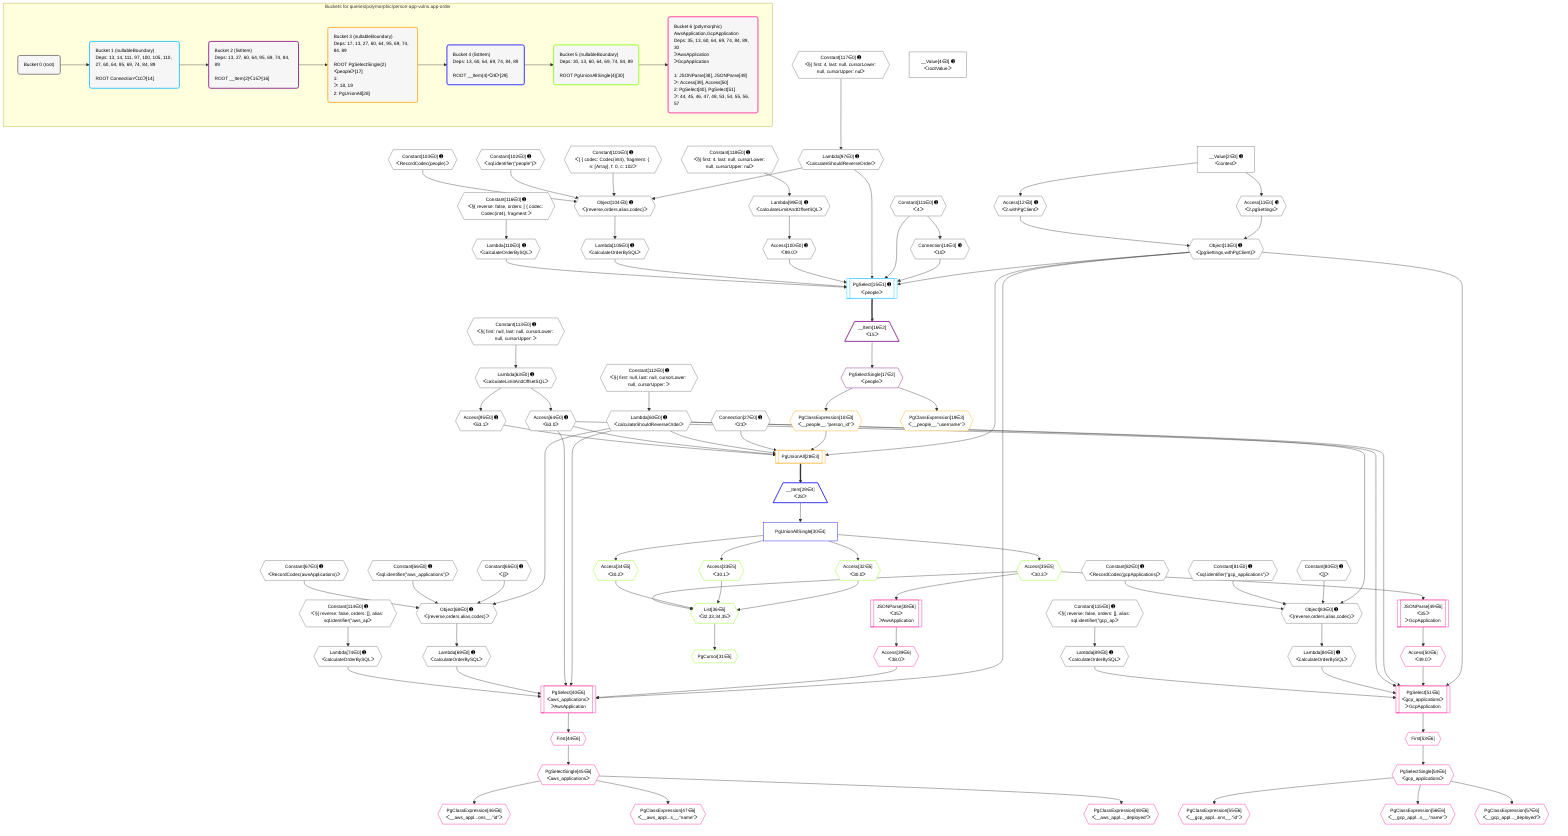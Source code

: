 %%{init: {'themeVariables': { 'fontSize': '12px'}}}%%
graph TD
    classDef path fill:#eee,stroke:#000,color:#000
    classDef plan fill:#fff,stroke-width:1px,color:#000
    classDef itemplan fill:#fff,stroke-width:2px,color:#000
    classDef unbatchedplan fill:#dff,stroke-width:1px,color:#000
    classDef sideeffectplan fill:#fcc,stroke-width:2px,color:#000
    classDef bucket fill:#f6f6f6,color:#000,stroke-width:2px,text-align:left


    %% plan dependencies
    Object68{{"Object[68∈0] ➊<br />ᐸ{reverse,orders,alias,codec}ᐳ"}}:::plan
    Lambda60{{"Lambda[60∈0] ➊<br />ᐸcalculateShouldReverseOrderᐳ"}}:::plan
    Constant65{{"Constant[65∈0] ➊<br />ᐸ[]ᐳ"}}:::plan
    Constant66{{"Constant[66∈0] ➊<br />ᐸsql.identifier(”aws_applications”)ᐳ"}}:::plan
    Constant67{{"Constant[67∈0] ➊<br />ᐸRecordCodec(awsApplications)ᐳ"}}:::plan
    Lambda60 & Constant65 & Constant66 & Constant67 --> Object68
    Object83{{"Object[83∈0] ➊<br />ᐸ{reverse,orders,alias,codec}ᐳ"}}:::plan
    Constant80{{"Constant[80∈0] ➊<br />ᐸ[]ᐳ"}}:::plan
    Constant81{{"Constant[81∈0] ➊<br />ᐸsql.identifier(”gcp_applications”)ᐳ"}}:::plan
    Constant82{{"Constant[82∈0] ➊<br />ᐸRecordCodec(gcpApplications)ᐳ"}}:::plan
    Lambda60 & Constant80 & Constant81 & Constant82 --> Object83
    Object104{{"Object[104∈0] ➊<br />ᐸ{reverse,orders,alias,codec}ᐳ"}}:::plan
    Lambda97{{"Lambda[97∈0] ➊<br />ᐸcalculateShouldReverseOrderᐳ"}}:::plan
    Constant101{{"Constant[101∈0] ➊<br />ᐸ[ { codec: Codec(int4), fragment: { n: [Array], f: 0, c: 102ᐳ"}}:::plan
    Constant102{{"Constant[102∈0] ➊<br />ᐸsql.identifier(”people”)ᐳ"}}:::plan
    Constant103{{"Constant[103∈0] ➊<br />ᐸRecordCodec(people)ᐳ"}}:::plan
    Lambda97 & Constant101 & Constant102 & Constant103 --> Object104
    Object13{{"Object[13∈0] ➊<br />ᐸ{pgSettings,withPgClient}ᐳ"}}:::plan
    Access11{{"Access[11∈0] ➊<br />ᐸ2.pgSettingsᐳ"}}:::plan
    Access12{{"Access[12∈0] ➊<br />ᐸ2.withPgClientᐳ"}}:::plan
    Access11 & Access12 --> Object13
    __Value2["__Value[2∈0] ➊<br />ᐸcontextᐳ"]:::plan
    __Value2 --> Access11
    __Value2 --> Access12
    Connection14{{"Connection[14∈0] ➊<br />ᐸ10ᐳ"}}:::plan
    Constant111{{"Constant[111∈0] ➊<br />ᐸ4ᐳ"}}:::plan
    Constant111 --> Connection14
    Constant112{{"Constant[112∈0] ➊<br />ᐸ§{ first: null, last: null, cursorLower: null, cursorUpper: ᐳ"}}:::plan
    Constant112 --> Lambda60
    Lambda63{{"Lambda[63∈0] ➊<br />ᐸcalculateLimitAndOffsetSQLᐳ"}}:::plan
    Constant113{{"Constant[113∈0] ➊<br />ᐸ§{ first: null, last: null, cursorLower: null, cursorUpper: ᐳ"}}:::plan
    Constant113 --> Lambda63
    Access64{{"Access[64∈0] ➊<br />ᐸ63.0ᐳ"}}:::plan
    Lambda63 --> Access64
    Lambda69{{"Lambda[69∈0] ➊<br />ᐸcalculateOrderBySQLᐳ"}}:::plan
    Object68 --> Lambda69
    Lambda74{{"Lambda[74∈0] ➊<br />ᐸcalculateOrderBySQLᐳ"}}:::plan
    Constant114{{"Constant[114∈0] ➊<br />ᐸ§{ reverse: false, orders: [], alias: sql.identifier(”aws_apᐳ"}}:::plan
    Constant114 --> Lambda74
    Lambda84{{"Lambda[84∈0] ➊<br />ᐸcalculateOrderBySQLᐳ"}}:::plan
    Object83 --> Lambda84
    Lambda89{{"Lambda[89∈0] ➊<br />ᐸcalculateOrderBySQLᐳ"}}:::plan
    Constant115{{"Constant[115∈0] ➊<br />ᐸ§{ reverse: false, orders: [], alias: sql.identifier(”gcp_apᐳ"}}:::plan
    Constant115 --> Lambda89
    Access95{{"Access[95∈0] ➊<br />ᐸ63.1ᐳ"}}:::plan
    Lambda63 --> Access95
    Constant117{{"Constant[117∈0] ➊<br />ᐸ§{ first: 4, last: null, cursorLower: null, cursorUpper: nulᐳ"}}:::plan
    Constant117 --> Lambda97
    Lambda99{{"Lambda[99∈0] ➊<br />ᐸcalculateLimitAndOffsetSQLᐳ"}}:::plan
    Constant118{{"Constant[118∈0] ➊<br />ᐸ§{ first: 4, last: null, cursorLower: null, cursorUpper: nulᐳ"}}:::plan
    Constant118 --> Lambda99
    Access100{{"Access[100∈0] ➊<br />ᐸ99.0ᐳ"}}:::plan
    Lambda99 --> Access100
    Lambda105{{"Lambda[105∈0] ➊<br />ᐸcalculateOrderBySQLᐳ"}}:::plan
    Object104 --> Lambda105
    Lambda110{{"Lambda[110∈0] ➊<br />ᐸcalculateOrderBySQLᐳ"}}:::plan
    Constant116{{"Constant[116∈0] ➊<br />ᐸ§{ reverse: false, orders: [ { codec: Codec(int4), fragment:ᐳ"}}:::plan
    Constant116 --> Lambda110
    __Value4["__Value[4∈0] ➊<br />ᐸrootValueᐳ"]:::plan
    Connection27{{"Connection[27∈0] ➊<br />ᐸ23ᐳ"}}:::plan
    PgSelect15[["PgSelect[15∈1] ➊<br />ᐸpeopleᐳ"]]:::plan
    Object13 & Connection14 & Constant111 & Lambda97 & Access100 & Lambda105 & Lambda110 --> PgSelect15
    __Item16[/"__Item[16∈2]<br />ᐸ15ᐳ"\]:::itemplan
    PgSelect15 ==> __Item16
    PgSelectSingle17{{"PgSelectSingle[17∈2]<br />ᐸpeopleᐳ"}}:::plan
    __Item16 --> PgSelectSingle17
    PgUnionAll28[["PgUnionAll[28∈3]"]]:::plan
    PgClassExpression18{{"PgClassExpression[18∈3]<br />ᐸ__people__.”person_id”ᐳ"}}:::plan
    Object13 & PgClassExpression18 & Connection27 & Lambda60 & Access64 & Access95 --> PgUnionAll28
    PgSelectSingle17 --> PgClassExpression18
    PgClassExpression19{{"PgClassExpression[19∈3]<br />ᐸ__people__.”username”ᐳ"}}:::plan
    PgSelectSingle17 --> PgClassExpression19
    __Item29[/"__Item[29∈4]<br />ᐸ28ᐳ"\]:::itemplan
    PgUnionAll28 ==> __Item29
    PgUnionAllSingle30["PgUnionAllSingle[30∈4]"]:::plan
    __Item29 --> PgUnionAllSingle30
    List36{{"List[36∈5]<br />ᐸ32,33,34,35ᐳ"}}:::plan
    Access32{{"Access[32∈5]<br />ᐸ30.0ᐳ"}}:::plan
    Access33{{"Access[33∈5]<br />ᐸ30.1ᐳ"}}:::plan
    Access34{{"Access[34∈5]<br />ᐸ30.2ᐳ"}}:::plan
    Access35{{"Access[35∈5]<br />ᐸ30.3ᐳ"}}:::plan
    Access32 & Access33 & Access34 & Access35 --> List36
    PgCursor31{{"PgCursor[31∈5]"}}:::plan
    List36 --> PgCursor31
    PgUnionAllSingle30 --> Access32
    PgUnionAllSingle30 --> Access33
    PgUnionAllSingle30 --> Access34
    PgUnionAllSingle30 --> Access35
    PgSelect40[["PgSelect[40∈6]<br />ᐸaws_applicationsᐳ<br />ᐳAwsApplication"]]:::plan
    Access39{{"Access[39∈6]<br />ᐸ38.0ᐳ"}}:::plan
    Object13 & Access39 & Lambda60 & Access64 & Lambda69 & Lambda74 --> PgSelect40
    PgSelect51[["PgSelect[51∈6]<br />ᐸgcp_applicationsᐳ<br />ᐳGcpApplication"]]:::plan
    Access50{{"Access[50∈6]<br />ᐸ49.0ᐳ"}}:::plan
    Object13 & Access50 & Lambda60 & Access64 & Lambda84 & Lambda89 --> PgSelect51
    JSONParse38[["JSONParse[38∈6]<br />ᐸ35ᐳ<br />ᐳAwsApplication"]]:::plan
    Access35 --> JSONParse38
    JSONParse38 --> Access39
    First44{{"First[44∈6]"}}:::plan
    PgSelect40 --> First44
    PgSelectSingle45{{"PgSelectSingle[45∈6]<br />ᐸaws_applicationsᐳ"}}:::plan
    First44 --> PgSelectSingle45
    PgClassExpression46{{"PgClassExpression[46∈6]<br />ᐸ__aws_appl...ons__.”id”ᐳ"}}:::plan
    PgSelectSingle45 --> PgClassExpression46
    PgClassExpression47{{"PgClassExpression[47∈6]<br />ᐸ__aws_appl...s__.”name”ᐳ"}}:::plan
    PgSelectSingle45 --> PgClassExpression47
    PgClassExpression48{{"PgClassExpression[48∈6]<br />ᐸ__aws_appl..._deployed”ᐳ"}}:::plan
    PgSelectSingle45 --> PgClassExpression48
    JSONParse49[["JSONParse[49∈6]<br />ᐸ35ᐳ<br />ᐳGcpApplication"]]:::plan
    Access35 --> JSONParse49
    JSONParse49 --> Access50
    First53{{"First[53∈6]"}}:::plan
    PgSelect51 --> First53
    PgSelectSingle54{{"PgSelectSingle[54∈6]<br />ᐸgcp_applicationsᐳ"}}:::plan
    First53 --> PgSelectSingle54
    PgClassExpression55{{"PgClassExpression[55∈6]<br />ᐸ__gcp_appl...ons__.”id”ᐳ"}}:::plan
    PgSelectSingle54 --> PgClassExpression55
    PgClassExpression56{{"PgClassExpression[56∈6]<br />ᐸ__gcp_appl...s__.”name”ᐳ"}}:::plan
    PgSelectSingle54 --> PgClassExpression56
    PgClassExpression57{{"PgClassExpression[57∈6]<br />ᐸ__gcp_appl..._deployed”ᐳ"}}:::plan
    PgSelectSingle54 --> PgClassExpression57

    %% define steps

    subgraph "Buckets for queries/polymorphic/person-app-vulns.app-order"
    Bucket0("Bucket 0 (root)"):::bucket
    classDef bucket0 stroke:#696969
    class Bucket0,__Value2,__Value4,Access11,Access12,Object13,Connection14,Connection27,Lambda60,Lambda63,Access64,Constant65,Constant66,Constant67,Object68,Lambda69,Lambda74,Constant80,Constant81,Constant82,Object83,Lambda84,Lambda89,Access95,Lambda97,Lambda99,Access100,Constant101,Constant102,Constant103,Object104,Lambda105,Lambda110,Constant111,Constant112,Constant113,Constant114,Constant115,Constant116,Constant117,Constant118 bucket0
    Bucket1("Bucket 1 (nullableBoundary)<br />Deps: 13, 14, 111, 97, 100, 105, 110, 27, 60, 64, 95, 69, 74, 84, 89<br /><br />ROOT Connectionᐸ10ᐳ[14]"):::bucket
    classDef bucket1 stroke:#00bfff
    class Bucket1,PgSelect15 bucket1
    Bucket2("Bucket 2 (listItem)<br />Deps: 13, 27, 60, 64, 95, 69, 74, 84, 89<br /><br />ROOT __Item{2}ᐸ15ᐳ[16]"):::bucket
    classDef bucket2 stroke:#7f007f
    class Bucket2,__Item16,PgSelectSingle17 bucket2
    Bucket3("Bucket 3 (nullableBoundary)<br />Deps: 17, 13, 27, 60, 64, 95, 69, 74, 84, 89<br /><br />ROOT PgSelectSingle{2}ᐸpeopleᐳ[17]<br />1: <br />ᐳ: 18, 19<br />2: PgUnionAll[28]"):::bucket
    classDef bucket3 stroke:#ffa500
    class Bucket3,PgClassExpression18,PgClassExpression19,PgUnionAll28 bucket3
    Bucket4("Bucket 4 (listItem)<br />Deps: 13, 60, 64, 69, 74, 84, 89<br /><br />ROOT __Item{4}ᐸ28ᐳ[29]"):::bucket
    classDef bucket4 stroke:#0000ff
    class Bucket4,__Item29,PgUnionAllSingle30 bucket4
    Bucket5("Bucket 5 (nullableBoundary)<br />Deps: 30, 13, 60, 64, 69, 74, 84, 89<br /><br />ROOT PgUnionAllSingle{4}[30]"):::bucket
    classDef bucket5 stroke:#7fff00
    class Bucket5,PgCursor31,Access32,Access33,Access34,Access35,List36 bucket5
    Bucket6("Bucket 6 (polymorphic)<br />AwsApplication,GcpApplication<br />Deps: 35, 13, 60, 64, 69, 74, 84, 89, 30<br />ᐳAwsApplication<br />ᐳGcpApplication<br /><br />1: JSONParse[38], JSONParse[49]<br />ᐳ: Access[39], Access[50]<br />2: PgSelect[40], PgSelect[51]<br />ᐳ: 44, 45, 46, 47, 48, 53, 54, 55, 56, 57"):::bucket
    classDef bucket6 stroke:#ff1493
    class Bucket6,JSONParse38,Access39,PgSelect40,First44,PgSelectSingle45,PgClassExpression46,PgClassExpression47,PgClassExpression48,JSONParse49,Access50,PgSelect51,First53,PgSelectSingle54,PgClassExpression55,PgClassExpression56,PgClassExpression57 bucket6
    Bucket0 --> Bucket1
    Bucket1 --> Bucket2
    Bucket2 --> Bucket3
    Bucket3 --> Bucket4
    Bucket4 --> Bucket5
    Bucket5 --> Bucket6
    end